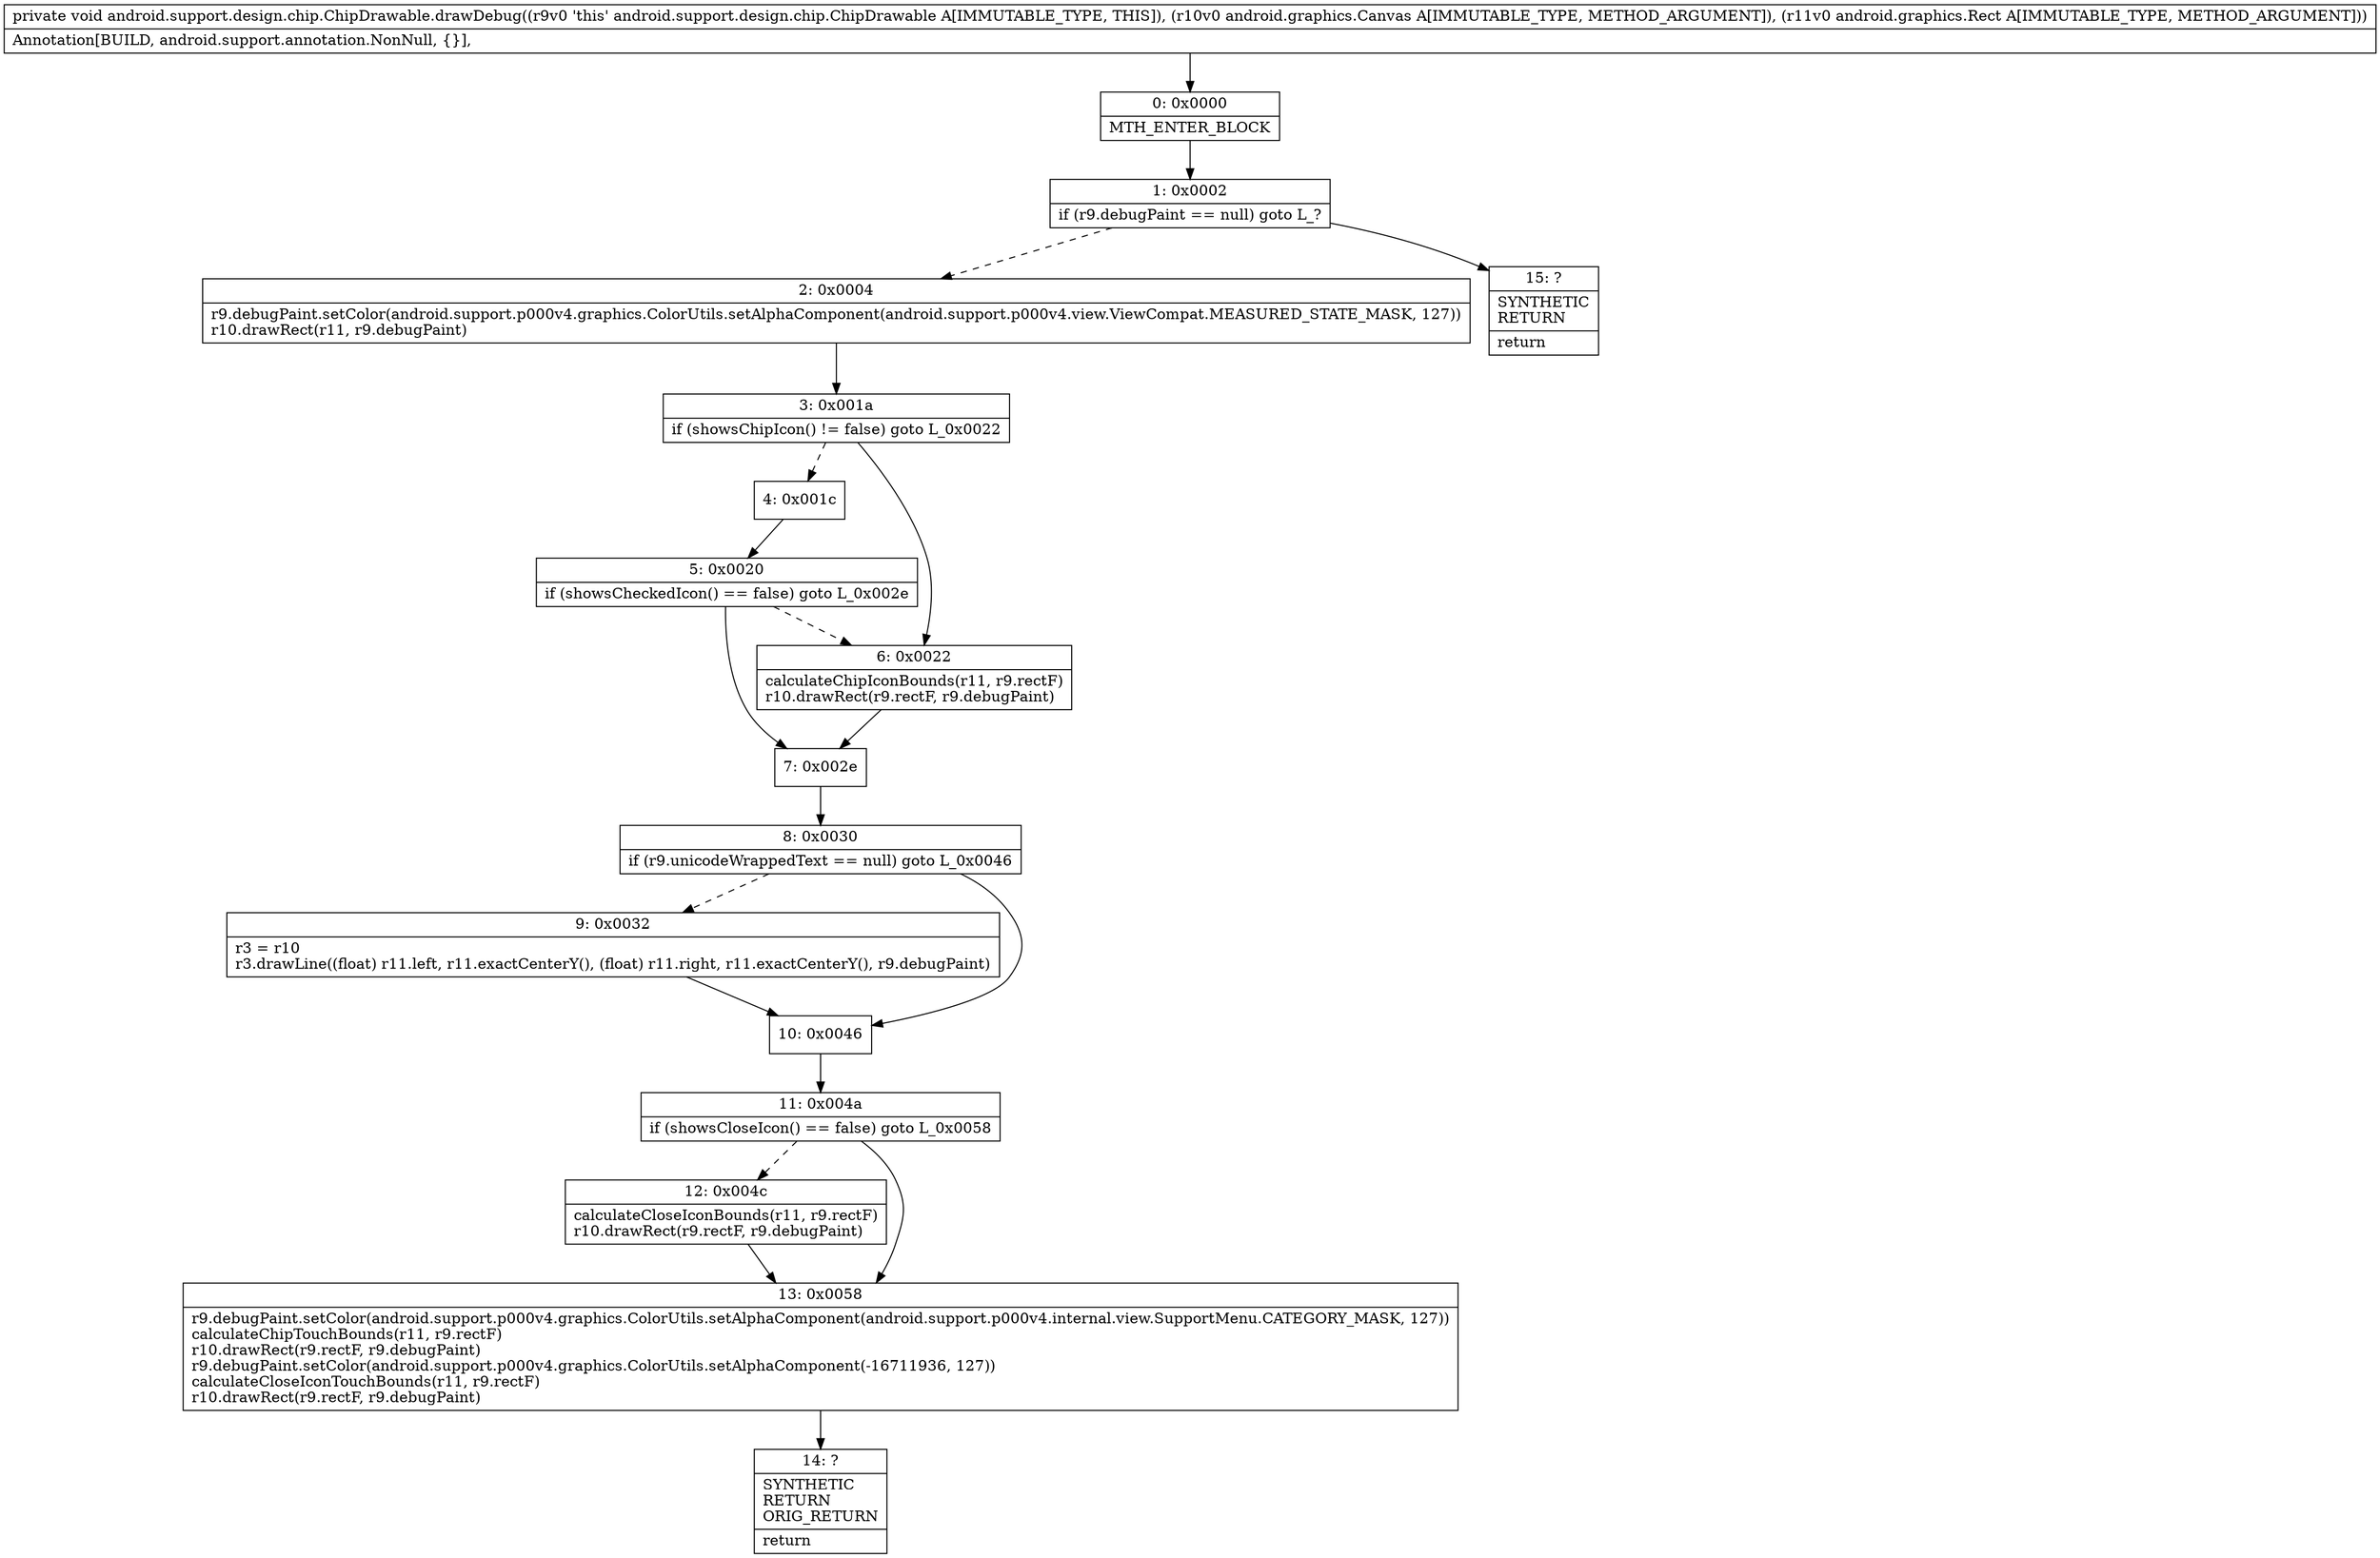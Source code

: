 digraph "CFG forandroid.support.design.chip.ChipDrawable.drawDebug(Landroid\/graphics\/Canvas;Landroid\/graphics\/Rect;)V" {
Node_0 [shape=record,label="{0\:\ 0x0000|MTH_ENTER_BLOCK\l}"];
Node_1 [shape=record,label="{1\:\ 0x0002|if (r9.debugPaint == null) goto L_?\l}"];
Node_2 [shape=record,label="{2\:\ 0x0004|r9.debugPaint.setColor(android.support.p000v4.graphics.ColorUtils.setAlphaComponent(android.support.p000v4.view.ViewCompat.MEASURED_STATE_MASK, 127))\lr10.drawRect(r11, r9.debugPaint)\l}"];
Node_3 [shape=record,label="{3\:\ 0x001a|if (showsChipIcon() != false) goto L_0x0022\l}"];
Node_4 [shape=record,label="{4\:\ 0x001c}"];
Node_5 [shape=record,label="{5\:\ 0x0020|if (showsCheckedIcon() == false) goto L_0x002e\l}"];
Node_6 [shape=record,label="{6\:\ 0x0022|calculateChipIconBounds(r11, r9.rectF)\lr10.drawRect(r9.rectF, r9.debugPaint)\l}"];
Node_7 [shape=record,label="{7\:\ 0x002e}"];
Node_8 [shape=record,label="{8\:\ 0x0030|if (r9.unicodeWrappedText == null) goto L_0x0046\l}"];
Node_9 [shape=record,label="{9\:\ 0x0032|r3 = r10\lr3.drawLine((float) r11.left, r11.exactCenterY(), (float) r11.right, r11.exactCenterY(), r9.debugPaint)\l}"];
Node_10 [shape=record,label="{10\:\ 0x0046}"];
Node_11 [shape=record,label="{11\:\ 0x004a|if (showsCloseIcon() == false) goto L_0x0058\l}"];
Node_12 [shape=record,label="{12\:\ 0x004c|calculateCloseIconBounds(r11, r9.rectF)\lr10.drawRect(r9.rectF, r9.debugPaint)\l}"];
Node_13 [shape=record,label="{13\:\ 0x0058|r9.debugPaint.setColor(android.support.p000v4.graphics.ColorUtils.setAlphaComponent(android.support.p000v4.internal.view.SupportMenu.CATEGORY_MASK, 127))\lcalculateChipTouchBounds(r11, r9.rectF)\lr10.drawRect(r9.rectF, r9.debugPaint)\lr9.debugPaint.setColor(android.support.p000v4.graphics.ColorUtils.setAlphaComponent(\-16711936, 127))\lcalculateCloseIconTouchBounds(r11, r9.rectF)\lr10.drawRect(r9.rectF, r9.debugPaint)\l}"];
Node_14 [shape=record,label="{14\:\ ?|SYNTHETIC\lRETURN\lORIG_RETURN\l|return\l}"];
Node_15 [shape=record,label="{15\:\ ?|SYNTHETIC\lRETURN\l|return\l}"];
MethodNode[shape=record,label="{private void android.support.design.chip.ChipDrawable.drawDebug((r9v0 'this' android.support.design.chip.ChipDrawable A[IMMUTABLE_TYPE, THIS]), (r10v0 android.graphics.Canvas A[IMMUTABLE_TYPE, METHOD_ARGUMENT]), (r11v0 android.graphics.Rect A[IMMUTABLE_TYPE, METHOD_ARGUMENT]))  | Annotation[BUILD, android.support.annotation.NonNull, \{\}], \l}"];
MethodNode -> Node_0;
Node_0 -> Node_1;
Node_1 -> Node_2[style=dashed];
Node_1 -> Node_15;
Node_2 -> Node_3;
Node_3 -> Node_4[style=dashed];
Node_3 -> Node_6;
Node_4 -> Node_5;
Node_5 -> Node_6[style=dashed];
Node_5 -> Node_7;
Node_6 -> Node_7;
Node_7 -> Node_8;
Node_8 -> Node_9[style=dashed];
Node_8 -> Node_10;
Node_9 -> Node_10;
Node_10 -> Node_11;
Node_11 -> Node_12[style=dashed];
Node_11 -> Node_13;
Node_12 -> Node_13;
Node_13 -> Node_14;
}

